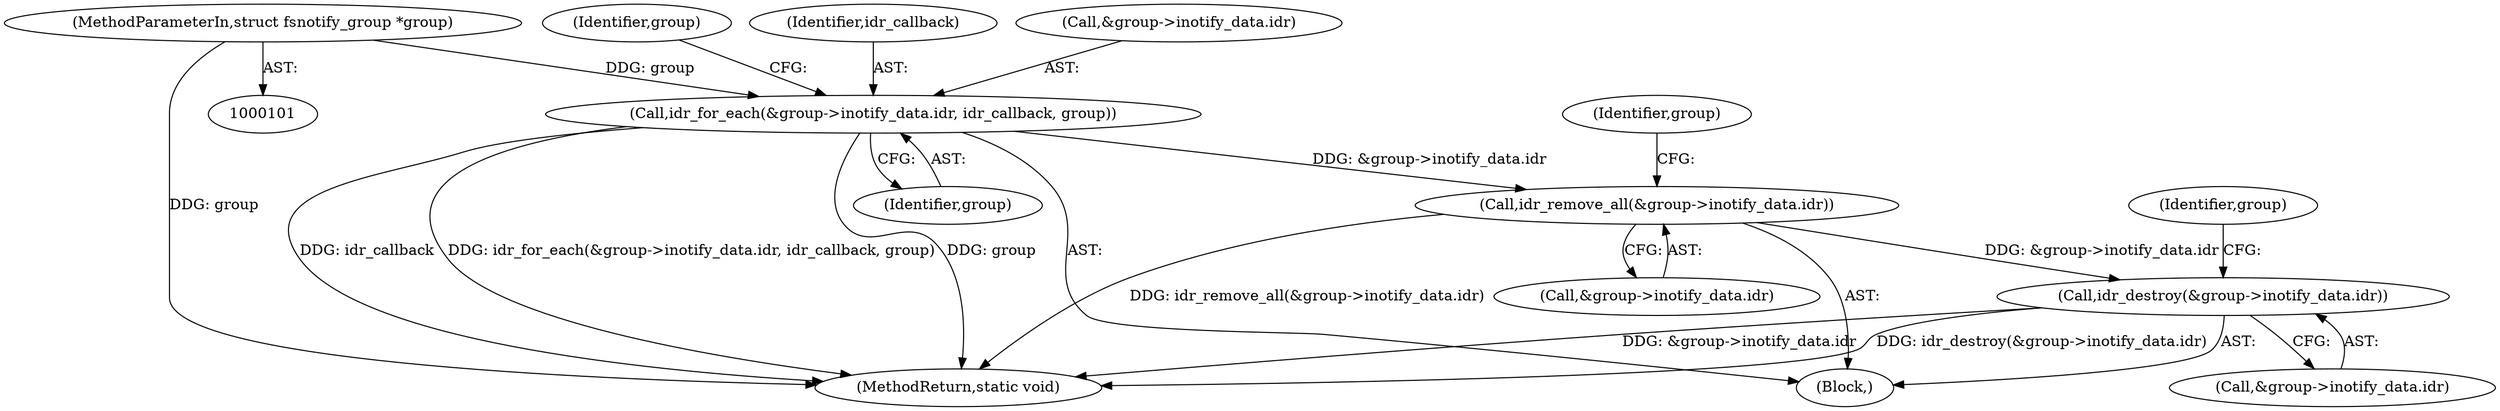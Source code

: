 digraph "0_linux_d0de4dc584ec6aa3b26fffea320a8457827768fc@API" {
"1000113" [label="(Call,idr_remove_all(&group->inotify_data.idr))"];
"1000104" [label="(Call,idr_for_each(&group->inotify_data.idr, idr_callback, group))"];
"1000102" [label="(MethodParameterIn,struct fsnotify_group *group)"];
"1000120" [label="(Call,idr_destroy(&group->inotify_data.idr))"];
"1000142" [label="(MethodReturn,static void)"];
"1000104" [label="(Call,idr_for_each(&group->inotify_data.idr, idr_callback, group))"];
"1000103" [label="(Block,)"];
"1000114" [label="(Call,&group->inotify_data.idr)"];
"1000112" [label="(Identifier,group)"];
"1000105" [label="(Call,&group->inotify_data.idr)"];
"1000117" [label="(Identifier,group)"];
"1000111" [label="(Identifier,idr_callback)"];
"1000124" [label="(Identifier,group)"];
"1000121" [label="(Call,&group->inotify_data.idr)"];
"1000132" [label="(Identifier,group)"];
"1000102" [label="(MethodParameterIn,struct fsnotify_group *group)"];
"1000113" [label="(Call,idr_remove_all(&group->inotify_data.idr))"];
"1000120" [label="(Call,idr_destroy(&group->inotify_data.idr))"];
"1000113" -> "1000103"  [label="AST: "];
"1000113" -> "1000114"  [label="CFG: "];
"1000114" -> "1000113"  [label="AST: "];
"1000124" -> "1000113"  [label="CFG: "];
"1000113" -> "1000142"  [label="DDG: idr_remove_all(&group->inotify_data.idr)"];
"1000104" -> "1000113"  [label="DDG: &group->inotify_data.idr"];
"1000113" -> "1000120"  [label="DDG: &group->inotify_data.idr"];
"1000104" -> "1000103"  [label="AST: "];
"1000104" -> "1000112"  [label="CFG: "];
"1000105" -> "1000104"  [label="AST: "];
"1000111" -> "1000104"  [label="AST: "];
"1000112" -> "1000104"  [label="AST: "];
"1000117" -> "1000104"  [label="CFG: "];
"1000104" -> "1000142"  [label="DDG: idr_for_each(&group->inotify_data.idr, idr_callback, group)"];
"1000104" -> "1000142"  [label="DDG: idr_callback"];
"1000104" -> "1000142"  [label="DDG: group"];
"1000102" -> "1000104"  [label="DDG: group"];
"1000102" -> "1000101"  [label="AST: "];
"1000102" -> "1000142"  [label="DDG: group"];
"1000120" -> "1000103"  [label="AST: "];
"1000120" -> "1000121"  [label="CFG: "];
"1000121" -> "1000120"  [label="AST: "];
"1000132" -> "1000120"  [label="CFG: "];
"1000120" -> "1000142"  [label="DDG: &group->inotify_data.idr"];
"1000120" -> "1000142"  [label="DDG: idr_destroy(&group->inotify_data.idr)"];
}
